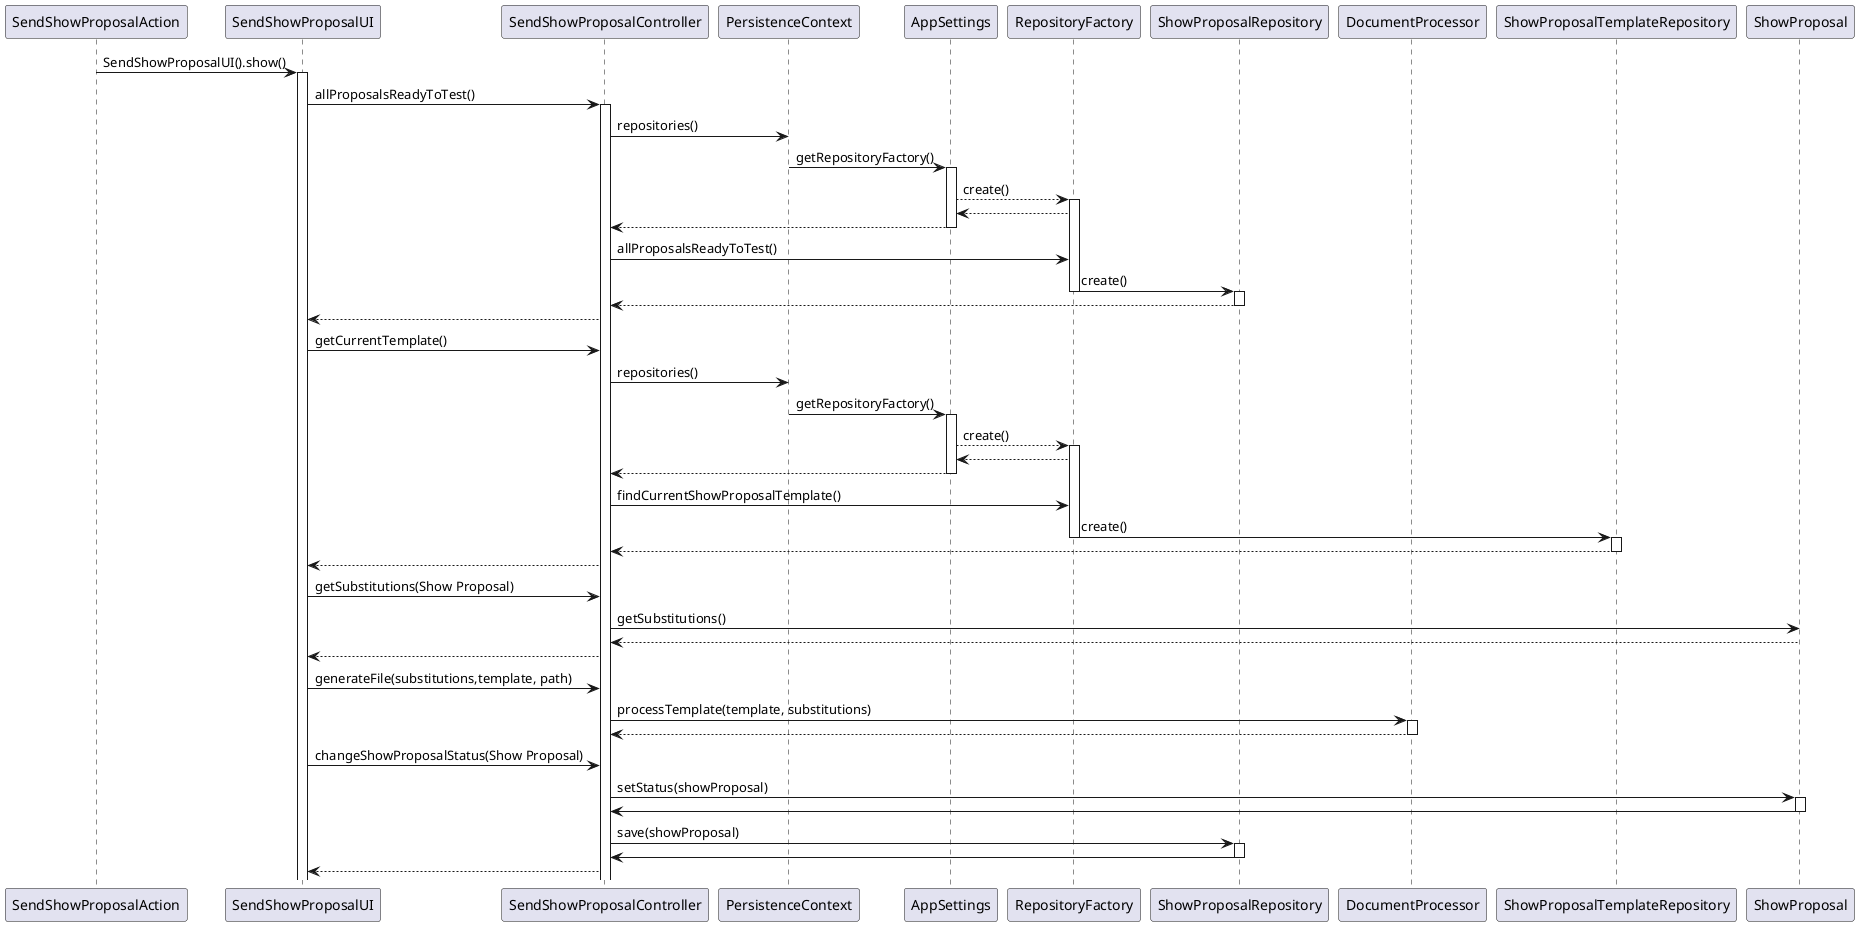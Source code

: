 @startuml

participant SendShowProposalAction
participant SendShowProposalUI
participant SendShowProposalController
participant PersistenceContext
participant AppSettings
participant RepositoryFactory
participant ShowProposalRepository
participant DocumentProcessor

SendShowProposalAction -> SendShowProposalUI : SendShowProposalUI().show()
    activate SendShowProposalUI
    SendShowProposalUI -> SendShowProposalController : allProposalsReadyToTest()
        activate SendShowProposalController
        SendShowProposalController -> PersistenceContext : repositories()
            PersistenceContext -> AppSettings : getRepositoryFactory()
                activate AppSettings
                AppSettings --> RepositoryFactory : create()
                activate RepositoryFactory
                RepositoryFactory --> AppSettings
                AppSettings --> SendShowProposalController
                deactivate AppSettings
        SendShowProposalController -> RepositoryFactory : allProposalsReadyToTest()
        RepositoryFactory -> ShowProposalRepository : create()
        deactivate RepositoryFactory
        activate ShowProposalRepository
        ShowProposalRepository --> SendShowProposalController
        deactivate ShowProposalRepository
        SendShowProposalController --> SendShowProposalUI
            SendShowProposalUI -> SendShowProposalController : getCurrentTemplate()
        SendShowProposalController -> PersistenceContext : repositories()
            PersistenceContext -> AppSettings : getRepositoryFactory()
                activate AppSettings
                AppSettings --> RepositoryFactory : create()
                activate RepositoryFactory
                RepositoryFactory --> AppSettings
                AppSettings --> SendShowProposalController
                deactivate AppSettings
        SendShowProposalController -> RepositoryFactory :  findCurrentShowProposalTemplate()
        RepositoryFactory -> ShowProposalTemplateRepository : create()
        deactivate RepositoryFactory
        activate ShowProposalTemplateRepository
        ShowProposalTemplateRepository --> SendShowProposalController
        deactivate ShowProposalTemplateRepository
        SendShowProposalController --> SendShowProposalUI
        SendShowProposalUI-> SendShowProposalController:getSubstitutions(Show Proposal)
   SendShowProposalController -> ShowProposal : getSubstitutions()
   ShowProposal --> SendShowProposalController
   SendShowProposalController --> SendShowProposalUI
SendShowProposalUI -> SendShowProposalController : generateFile(substitutions,template, path)
   SendShowProposalController -> DocumentProcessor: processTemplate(template, substitutions)
   activate DocumentProcessor
   DocumentProcessor --> SendShowProposalController
  deactivate DocumentProcessor
   SendShowProposalUI -> SendShowProposalController : changeShowProposalStatus(Show Proposal)
           SendShowProposalController -> ShowProposal : setStatus(showProposal)
           activate ShowProposal
           ShowProposal -> SendShowProposalController
            deactivate ShowProposal
            SendShowProposalController-> ShowProposalRepository: save(showProposal)
            activate ShowProposalRepository
            ShowProposalRepository -> SendShowProposalController
            deactivate ShowProposalRepository
        SendShowProposalController --> SendShowProposalUI


       @enduml